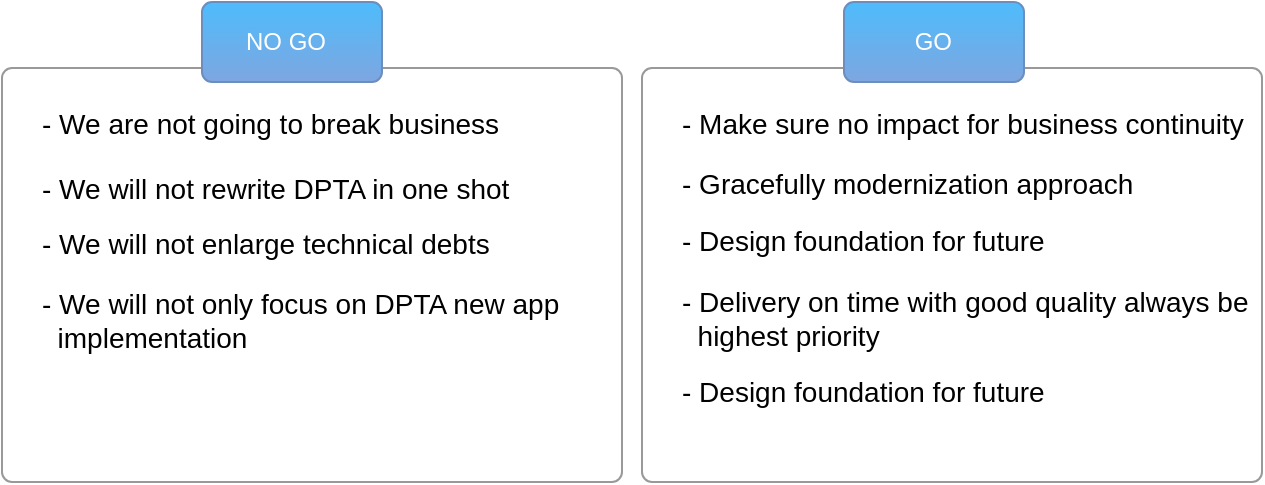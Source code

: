 <mxfile version="24.5.5" type="github">
  <diagram name="Page-1" id="m32Fnv55mtQtTgW1gott">
    <mxGraphModel dx="719" dy="398" grid="1" gridSize="10" guides="1" tooltips="1" connect="1" arrows="1" fold="1" page="1" pageScale="1" pageWidth="850" pageHeight="1100" math="0" shadow="0">
      <root>
        <mxCell id="0" />
        <mxCell id="1" parent="0" />
        <mxCell id="RUjL3g7LCfOquGMd1GLj-69" value="" style="html=1;shadow=0;dashed=0;shape=mxgraph.bootstrap.rrect;rSize=5;fillColor=#ffffff;strokeColor=#999999;" vertex="1" parent="1">
          <mxGeometry x="110" y="163" width="310" height="207" as="geometry" />
        </mxCell>
        <mxCell id="RUjL3g7LCfOquGMd1GLj-70" value="- We are not going to break business" style="fillColor=none;strokeColor=none;align=left;spacing=20;fontSize=14;" vertex="1" parent="RUjL3g7LCfOquGMd1GLj-69">
          <mxGeometry width="260" height="30" relative="1" as="geometry">
            <mxPoint y="12" as="offset" />
          </mxGeometry>
        </mxCell>
        <mxCell id="RUjL3g7LCfOquGMd1GLj-75" value="- We will not rewrite DPTA in one shot" style="fillColor=none;strokeColor=none;align=left;spacing=20;fontSize=14;" vertex="1" parent="RUjL3g7LCfOquGMd1GLj-69">
          <mxGeometry y="41.846" width="179.111" height="35.085" as="geometry" />
        </mxCell>
        <mxCell id="RUjL3g7LCfOquGMd1GLj-76" value="- We will not enlarge technical debts" style="fillColor=none;strokeColor=none;align=left;spacing=20;fontSize=14;" vertex="1" parent="RUjL3g7LCfOquGMd1GLj-69">
          <mxGeometry y="69.431" width="179.111" height="35.085" as="geometry" />
        </mxCell>
        <mxCell id="RUjL3g7LCfOquGMd1GLj-77" value="- We will not only focus on DPTA new app&#xa;  implementation " style="fillColor=none;strokeColor=none;align=left;spacing=20;fontSize=14;" vertex="1" parent="RUjL3g7LCfOquGMd1GLj-69">
          <mxGeometry y="90.389" width="192.889" height="70.169" as="geometry" />
        </mxCell>
        <mxCell id="RUjL3g7LCfOquGMd1GLj-67" value="&amp;nbsp; &amp;nbsp;NO GO" style="html=1;shadow=0;dashed=0;shape=mxgraph.bootstrap.rrect;rSize=5;strokeColor=#6c8ebf;strokeWidth=1;fillColor=#4EBCFC;whiteSpace=wrap;align=left;verticalAlign=middle;fontStyle=0;fontSize=12;spacingLeft=10;gradientColor=#7ea6e0;fontColor=#FFFFFF;" vertex="1" parent="1">
          <mxGeometry x="210" y="130" width="90" height="40" as="geometry" />
        </mxCell>
        <mxCell id="RUjL3g7LCfOquGMd1GLj-79" value="" style="html=1;shadow=0;dashed=0;shape=mxgraph.bootstrap.rrect;rSize=5;fillColor=#ffffff;strokeColor=#999999;" vertex="1" parent="1">
          <mxGeometry x="430" y="163" width="310" height="207" as="geometry" />
        </mxCell>
        <mxCell id="RUjL3g7LCfOquGMd1GLj-80" value="- Make sure no impact for business continuity" style="fillColor=none;strokeColor=none;align=left;spacing=20;fontSize=14;" vertex="1" parent="RUjL3g7LCfOquGMd1GLj-79">
          <mxGeometry width="260" height="30" relative="1" as="geometry">
            <mxPoint y="12" as="offset" />
          </mxGeometry>
        </mxCell>
        <mxCell id="RUjL3g7LCfOquGMd1GLj-81" value="- Gracefully modernization approach" style="fillColor=none;strokeColor=none;align=left;spacing=20;fontSize=14;" vertex="1" parent="RUjL3g7LCfOquGMd1GLj-79">
          <mxGeometry y="41.846" width="179.111" height="30" as="geometry" />
        </mxCell>
        <mxCell id="RUjL3g7LCfOquGMd1GLj-82" value="- Design foundation for future" style="fillColor=none;strokeColor=none;align=left;spacing=20;fontSize=14;" vertex="1" parent="RUjL3g7LCfOquGMd1GLj-79">
          <mxGeometry y="70.431" width="179.111" height="30" as="geometry" />
        </mxCell>
        <mxCell id="RUjL3g7LCfOquGMd1GLj-83" value="- Delivery on time with good quality always be &#xa;  highest priority" style="fillColor=none;strokeColor=none;align=left;spacing=20;fontSize=14;" vertex="1" parent="RUjL3g7LCfOquGMd1GLj-79">
          <mxGeometry y="94.389" width="192.889" height="60" as="geometry" />
        </mxCell>
        <mxCell id="RUjL3g7LCfOquGMd1GLj-86" value="- Design foundation for future" style="fillColor=none;strokeColor=none;align=left;spacing=20;fontSize=14;" vertex="1" parent="RUjL3g7LCfOquGMd1GLj-79">
          <mxGeometry y="145.815" width="179.111" height="30" as="geometry" />
        </mxCell>
        <mxCell id="RUjL3g7LCfOquGMd1GLj-84" value="&amp;nbsp; &amp;nbsp; &amp;nbsp; &amp;nbsp;GO" style="html=1;shadow=0;dashed=0;shape=mxgraph.bootstrap.rrect;rSize=5;strokeColor=#6c8ebf;strokeWidth=1;fillColor=#4EBCFC;whiteSpace=wrap;align=left;verticalAlign=middle;fontStyle=0;fontSize=12;spacingLeft=10;gradientColor=#7ea6e0;fontColor=#FFFFFF;" vertex="1" parent="1">
          <mxGeometry x="531" y="130" width="90" height="40" as="geometry" />
        </mxCell>
      </root>
    </mxGraphModel>
  </diagram>
</mxfile>
